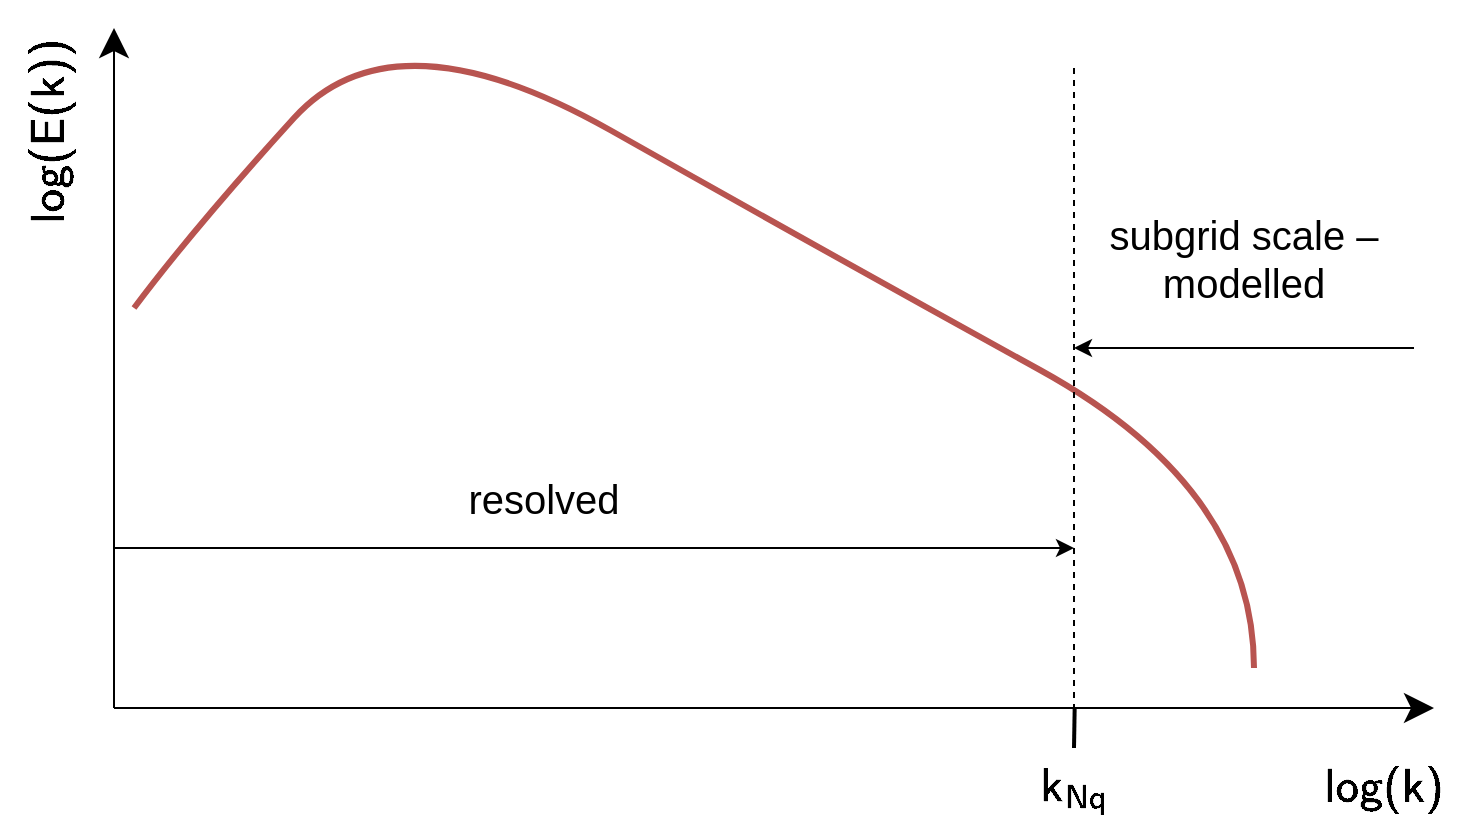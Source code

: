 <mxfile version="27.0.9">
  <diagram id="cfe45Z1RAnO_dBpLqvY-" name="Page-1">
    <mxGraphModel dx="1018" dy="748" grid="1" gridSize="10" guides="1" tooltips="1" connect="1" arrows="1" fold="1" page="1" pageScale="1" pageWidth="827" pageHeight="1169" math="1" shadow="0">
      <root>
        <mxCell id="0" />
        <mxCell id="1" parent="0" />
        <mxCell id="sadTvh-HkQKw--LDx0qZ-3" value="" style="curved=1;endArrow=none;html=1;endFill=0;strokeWidth=3;fillColor=#f8cecc;strokeColor=#b85450;" parent="1" edge="1">
          <mxGeometry width="50" height="50" relative="1" as="geometry">
            <mxPoint x="130" y="360" as="sourcePoint" />
            <mxPoint x="690" y="540" as="targetPoint" />
            <Array as="points">
              <mxPoint x="160" y="320" />
              <mxPoint x="260" y="210" />
              <mxPoint x="476" y="332" />
              <mxPoint x="690" y="450" />
            </Array>
          </mxGeometry>
        </mxCell>
        <mxCell id="sadTvh-HkQKw--LDx0qZ-4" value="" style="endArrow=classic;html=1;endFill=1;endSize=12;" parent="1" edge="1">
          <mxGeometry width="50" height="50" relative="1" as="geometry">
            <mxPoint x="120" y="560" as="sourcePoint" />
            <mxPoint x="780" y="560" as="targetPoint" />
          </mxGeometry>
        </mxCell>
        <mxCell id="sadTvh-HkQKw--LDx0qZ-5" value="" style="endArrow=none;html=1;endFill=0;startSize=12;startArrow=classic;startFill=1;" parent="1" edge="1">
          <mxGeometry width="50" height="50" relative="1" as="geometry">
            <mxPoint x="120" y="220" as="sourcePoint" />
            <mxPoint x="120" y="560" as="targetPoint" />
          </mxGeometry>
        </mxCell>
        <mxCell id="sadTvh-HkQKw--LDx0qZ-6" value="\(\sf log(k)\)" style="text;html=1;strokeColor=none;fillColor=none;align=center;verticalAlign=middle;whiteSpace=wrap;rounded=0;fontSize=20;" parent="1" vertex="1">
          <mxGeometry x="730" y="590" width="50" height="20" as="geometry" />
        </mxCell>
        <mxCell id="WZW6hQI-hLr7-ywDjqDt-1" value="\( \sf log(E(k)) \)" style="text;html=1;strokeColor=none;fillColor=none;align=right;verticalAlign=middle;whiteSpace=wrap;rounded=0;fontSize=20;rotation=270;" parent="1" vertex="1">
          <mxGeometry x="30" y="270" width="115" height="20" as="geometry" />
        </mxCell>
        <mxCell id="WZW6hQI-hLr7-ywDjqDt-17" value="physical" parent="0" visible="0" />
        <mxCell id="WZW6hQI-hLr7-ywDjqDt-15" value="\(\sf E(k) \sim k^{-5/3} \)" style="text;html=1;strokeColor=none;fillColor=none;align=center;verticalAlign=middle;whiteSpace=wrap;rounded=0;fontSize=15;" parent="WZW6hQI-hLr7-ywDjqDt-17" vertex="1">
          <mxGeometry x="460" y="290" width="150" height="20" as="geometry" />
        </mxCell>
        <mxCell id="WZW6hQI-hLr7-ywDjqDt-14" value="" style="endArrow=none;dashed=1;html=1;dashPattern=1 3;strokeWidth=2;fontSize=20;" parent="WZW6hQI-hLr7-ywDjqDt-17" edge="1">
          <mxGeometry width="50" height="50" relative="1" as="geometry">
            <mxPoint x="290" y="220" as="sourcePoint" />
            <mxPoint x="650" y="420" as="targetPoint" />
          </mxGeometry>
        </mxCell>
        <mxCell id="WZW6hQI-hLr7-ywDjqDt-3" value="" style="endArrow=none;dashed=1;html=1;" parent="WZW6hQI-hLr7-ywDjqDt-17" edge="1">
          <mxGeometry width="50" height="50" relative="1" as="geometry">
            <mxPoint x="670" y="220" as="sourcePoint" />
            <mxPoint x="670" y="560" as="targetPoint" />
          </mxGeometry>
        </mxCell>
        <mxCell id="WZW6hQI-hLr7-ywDjqDt-9" value="" style="endArrow=none;startArrow=classic;html=1;endFill=0;" parent="WZW6hQI-hLr7-ywDjqDt-17" edge="1">
          <mxGeometry width="50" height="50" relative="1" as="geometry">
            <mxPoint x="670" y="520" as="sourcePoint" />
            <mxPoint x="780" y="520" as="targetPoint" />
          </mxGeometry>
        </mxCell>
        <mxCell id="WZW6hQI-hLr7-ywDjqDt-11" value="dissipation scale" style="text;html=1;strokeColor=none;fillColor=none;align=center;verticalAlign=middle;whiteSpace=wrap;rounded=0;fontSize=20;" parent="WZW6hQI-hLr7-ywDjqDt-17" vertex="1">
          <mxGeometry x="680" y="440" width="110" height="50" as="geometry" />
        </mxCell>
        <mxCell id="WZW6hQI-hLr7-ywDjqDt-2" value="\(\sf k_K\)" style="text;html=1;strokeColor=none;fillColor=none;align=center;verticalAlign=middle;whiteSpace=wrap;rounded=0;fontSize=20;" parent="WZW6hQI-hLr7-ywDjqDt-17" vertex="1">
          <mxGeometry x="650" y="590" width="40" height="20" as="geometry" />
        </mxCell>
        <mxCell id="WZW6hQI-hLr7-ywDjqDt-5" value="\(\sf k_I\)" style="text;html=1;strokeColor=none;fillColor=none;align=center;verticalAlign=middle;whiteSpace=wrap;rounded=0;fontSize=20;" parent="WZW6hQI-hLr7-ywDjqDt-17" vertex="1">
          <mxGeometry x="250" y="590" width="40" height="20" as="geometry" />
        </mxCell>
        <mxCell id="WZW6hQI-hLr7-ywDjqDt-4" value="" style="endArrow=none;html=1;strokeWidth=2;fontSize=20;" parent="WZW6hQI-hLr7-ywDjqDt-17" edge="1">
          <mxGeometry width="50" height="50" relative="1" as="geometry">
            <mxPoint x="270.337" y="560" as="sourcePoint" />
            <mxPoint x="270.003" y="580" as="targetPoint" />
          </mxGeometry>
        </mxCell>
        <mxCell id="WZW6hQI-hLr7-ywDjqDt-6" value="" style="endArrow=none;dashed=1;html=1;" parent="WZW6hQI-hLr7-ywDjqDt-17" edge="1">
          <mxGeometry width="50" height="50" relative="1" as="geometry">
            <mxPoint x="270" y="220" as="sourcePoint" />
            <mxPoint x="270" y="560" as="targetPoint" />
          </mxGeometry>
        </mxCell>
        <mxCell id="WZW6hQI-hLr7-ywDjqDt-7" value="" style="endArrow=classic;startArrow=none;html=1;startFill=0;" parent="WZW6hQI-hLr7-ywDjqDt-17" edge="1">
          <mxGeometry width="50" height="50" relative="1" as="geometry">
            <mxPoint x="130" y="520" as="sourcePoint" />
            <mxPoint x="270" y="520" as="targetPoint" />
          </mxGeometry>
        </mxCell>
        <mxCell id="WZW6hQI-hLr7-ywDjqDt-8" value="" style="endArrow=classic;startArrow=classic;html=1;" parent="WZW6hQI-hLr7-ywDjqDt-17" edge="1">
          <mxGeometry width="50" height="50" relative="1" as="geometry">
            <mxPoint x="270" y="520" as="sourcePoint" />
            <mxPoint x="670" y="520" as="targetPoint" />
          </mxGeometry>
        </mxCell>
        <mxCell id="WZW6hQI-hLr7-ywDjqDt-13" value="integral scale" style="text;html=1;strokeColor=none;fillColor=none;align=center;verticalAlign=middle;whiteSpace=wrap;rounded=0;fontSize=20;" parent="WZW6hQI-hLr7-ywDjqDt-17" vertex="1">
          <mxGeometry x="160" y="440" width="70" height="50" as="geometry" />
        </mxCell>
        <mxCell id="WZW6hQI-hLr7-ywDjqDt-12" value="inertial range" style="text;html=1;strokeColor=none;fillColor=none;align=center;verticalAlign=middle;whiteSpace=wrap;rounded=0;fontSize=20;" parent="WZW6hQI-hLr7-ywDjqDt-17" vertex="1">
          <mxGeometry x="410" y="440" width="110" height="50" as="geometry" />
        </mxCell>
        <mxCell id="sadTvh-HkQKw--LDx0qZ-11" value="" style="endArrow=none;html=1;strokeWidth=2;fontSize=20;" parent="WZW6hQI-hLr7-ywDjqDt-17" edge="1">
          <mxGeometry width="50" height="50" relative="1" as="geometry">
            <mxPoint x="670.337" y="560" as="sourcePoint" />
            <mxPoint x="670.003" y="580" as="targetPoint" />
          </mxGeometry>
        </mxCell>
        <mxCell id="WZW6hQI-hLr7-ywDjqDt-18" value="modelling" parent="0" visible="0" />
        <mxCell id="WZW6hQI-hLr7-ywDjqDt-19" value="RANS" style="text;html=1;strokeColor=none;fillColor=none;align=center;verticalAlign=middle;whiteSpace=wrap;rounded=0;fontSize=20;" parent="WZW6hQI-hLr7-ywDjqDt-18" vertex="1">
          <mxGeometry x="140" y="370" width="110" height="20" as="geometry" />
        </mxCell>
        <mxCell id="WZW6hQI-hLr7-ywDjqDt-20" value="LES" style="text;html=1;strokeColor=none;fillColor=none;align=center;verticalAlign=middle;whiteSpace=wrap;rounded=0;fontSize=20;" parent="WZW6hQI-hLr7-ywDjqDt-18" vertex="1">
          <mxGeometry x="510" y="450" width="60" height="30" as="geometry" />
        </mxCell>
        <mxCell id="WZW6hQI-hLr7-ywDjqDt-21" value="DNS" style="text;html=1;strokeColor=none;fillColor=none;align=center;verticalAlign=middle;whiteSpace=wrap;rounded=0;fontSize=20;" parent="WZW6hQI-hLr7-ywDjqDt-18" vertex="1">
          <mxGeometry x="610" y="490" width="70" height="30" as="geometry" />
        </mxCell>
        <mxCell id="WZW6hQI-hLr7-ywDjqDt-22" value="" style="endArrow=none;dashed=1;html=1;" parent="WZW6hQI-hLr7-ywDjqDt-18" edge="1">
          <mxGeometry width="50" height="50" relative="1" as="geometry">
            <mxPoint x="270" y="220" as="sourcePoint" />
            <mxPoint x="270" y="560" as="targetPoint" />
          </mxGeometry>
        </mxCell>
        <mxCell id="WZW6hQI-hLr7-ywDjqDt-24" value="" style="endArrow=classic;startArrow=none;html=1;startFill=0;" parent="WZW6hQI-hLr7-ywDjqDt-18" edge="1">
          <mxGeometry width="50" height="50" relative="1" as="geometry">
            <mxPoint x="130" y="400" as="sourcePoint" />
            <mxPoint x="267.5" y="400" as="targetPoint" />
          </mxGeometry>
        </mxCell>
        <mxCell id="WZW6hQI-hLr7-ywDjqDt-25" value="" style="endArrow=none;dashed=1;html=1;" parent="WZW6hQI-hLr7-ywDjqDt-18" edge="1">
          <mxGeometry width="50" height="50" relative="1" as="geometry">
            <mxPoint x="440" y="220" as="sourcePoint" />
            <mxPoint x="440" y="560" as="targetPoint" />
          </mxGeometry>
        </mxCell>
        <mxCell id="WZW6hQI-hLr7-ywDjqDt-26" value="" style="endArrow=none;dashed=1;html=1;" parent="WZW6hQI-hLr7-ywDjqDt-18" edge="1">
          <mxGeometry width="50" height="50" relative="1" as="geometry">
            <mxPoint x="600" y="220" as="sourcePoint" />
            <mxPoint x="600" y="560" as="targetPoint" />
          </mxGeometry>
        </mxCell>
        <mxCell id="WZW6hQI-hLr7-ywDjqDt-27" value="" style="endArrow=none;dashed=1;html=1;" parent="WZW6hQI-hLr7-ywDjqDt-18" edge="1">
          <mxGeometry width="50" height="50" relative="1" as="geometry">
            <mxPoint x="720" y="220" as="sourcePoint" />
            <mxPoint x="720" y="560" as="targetPoint" />
          </mxGeometry>
        </mxCell>
        <mxCell id="WZW6hQI-hLr7-ywDjqDt-28" value="" style="endArrow=classic;startArrow=none;html=1;startFill=0;" parent="WZW6hQI-hLr7-ywDjqDt-18" edge="1">
          <mxGeometry width="50" height="50" relative="1" as="geometry">
            <mxPoint x="130" y="440" as="sourcePoint" />
            <mxPoint x="440" y="440" as="targetPoint" />
          </mxGeometry>
        </mxCell>
        <mxCell id="WZW6hQI-hLr7-ywDjqDt-29" value="" style="endArrow=classic;startArrow=none;html=1;startFill=0;" parent="WZW6hQI-hLr7-ywDjqDt-18" edge="1">
          <mxGeometry width="50" height="50" relative="1" as="geometry">
            <mxPoint x="130" y="480" as="sourcePoint" />
            <mxPoint x="600" y="480" as="targetPoint" />
          </mxGeometry>
        </mxCell>
        <mxCell id="WZW6hQI-hLr7-ywDjqDt-30" value="" style="endArrow=classic;startArrow=none;html=1;startFill=0;" parent="WZW6hQI-hLr7-ywDjqDt-18" edge="1">
          <mxGeometry width="50" height="50" relative="1" as="geometry">
            <mxPoint x="130" y="520" as="sourcePoint" />
            <mxPoint x="720" y="520" as="targetPoint" />
          </mxGeometry>
        </mxCell>
        <mxCell id="WZW6hQI-hLr7-ywDjqDt-31" value="VLES" style="text;html=1;strokeColor=none;fillColor=none;align=center;verticalAlign=middle;whiteSpace=wrap;rounded=0;fontSize=20;" parent="WZW6hQI-hLr7-ywDjqDt-18" vertex="1">
          <mxGeometry x="340" y="410" width="60" height="30" as="geometry" />
        </mxCell>
        <mxCell id="6lekhjhWJk-i25H0QFoG-1" value="LES" parent="0" />
        <mxCell id="6lekhjhWJk-i25H0QFoG-2" value="" style="endArrow=none;dashed=1;html=1;" parent="6lekhjhWJk-i25H0QFoG-1" edge="1">
          <mxGeometry width="50" height="50" relative="1" as="geometry">
            <mxPoint x="600" y="240" as="sourcePoint" />
            <mxPoint x="600" y="560" as="targetPoint" />
          </mxGeometry>
        </mxCell>
        <mxCell id="6lekhjhWJk-i25H0QFoG-3" value="" style="endArrow=none;html=1;strokeWidth=2;fontSize=20;" parent="6lekhjhWJk-i25H0QFoG-1" edge="1">
          <mxGeometry width="50" height="50" relative="1" as="geometry">
            <mxPoint x="600.333" y="560" as="sourcePoint" />
            <mxPoint x="600" y="580" as="targetPoint" />
          </mxGeometry>
        </mxCell>
        <mxCell id="6lekhjhWJk-i25H0QFoG-4" value="\(\sf k_{Nq}\)" style="text;html=1;strokeColor=none;fillColor=none;align=center;verticalAlign=middle;whiteSpace=wrap;rounded=0;fontSize=20;" parent="6lekhjhWJk-i25H0QFoG-1" vertex="1">
          <mxGeometry x="580" y="590" width="40" height="20" as="geometry" />
        </mxCell>
        <mxCell id="pxORPgdd4rFBZqaUkIqN-1" value="" style="endArrow=none;startArrow=classic;html=1;endFill=0;" edge="1" parent="6lekhjhWJk-i25H0QFoG-1">
          <mxGeometry width="50" height="50" relative="1" as="geometry">
            <mxPoint x="600" y="380" as="sourcePoint" />
            <mxPoint x="770" y="380" as="targetPoint" />
          </mxGeometry>
        </mxCell>
        <mxCell id="pxORPgdd4rFBZqaUkIqN-2" value="subgrid scale – modelled" style="text;html=1;strokeColor=none;fillColor=none;align=center;verticalAlign=middle;whiteSpace=wrap;rounded=0;fontSize=20;" vertex="1" parent="6lekhjhWJk-i25H0QFoG-1">
          <mxGeometry x="610" y="310" width="150" height="50" as="geometry" />
        </mxCell>
        <mxCell id="pxORPgdd4rFBZqaUkIqN-3" value="" style="endArrow=classic;startArrow=none;html=1;startFill=0;" edge="1" parent="6lekhjhWJk-i25H0QFoG-1">
          <mxGeometry width="50" height="50" relative="1" as="geometry">
            <mxPoint x="120" y="480" as="sourcePoint" />
            <mxPoint x="600" y="480" as="targetPoint" />
          </mxGeometry>
        </mxCell>
        <mxCell id="pxORPgdd4rFBZqaUkIqN-4" value="resolved" style="text;html=1;strokeColor=none;fillColor=none;align=center;verticalAlign=middle;whiteSpace=wrap;rounded=0;fontSize=20;" vertex="1" parent="6lekhjhWJk-i25H0QFoG-1">
          <mxGeometry x="240" y="430" width="190" height="50" as="geometry" />
        </mxCell>
      </root>
    </mxGraphModel>
  </diagram>
</mxfile>
